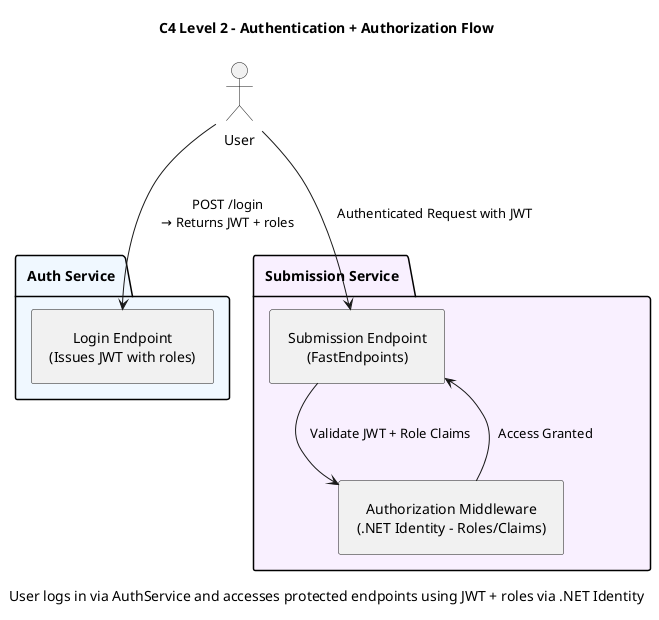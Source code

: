 @startuml AuthLoginFlow_C4_Level2

skinparam componentStyle rectangle
skinparam defaultTextAlignment center
skinparam shadowing false
skinparam padding 8
'skinparam linetype ortho

title C4 Level 2 – Authentication + Authorization Flow
caption User logs in via AuthService and accesses protected endpoints using JWT + roles via .NET Identity

actor "User" as Client

package "Auth Service" #F0F8FF {
  [Login Endpoint\n(Issues JWT with roles)] as Login
}

package "Submission Service" #F9F0FF {
  [Submission Endpoint\n(FastEndpoints)] as SubAPI
  [Authorization Middleware\n(.NET Identity – Roles/Claims)] as AuthZ
}

' Login flow
Client --> Login : POST /login\n→ Returns JWT + roles

' Access flow
Client --> SubAPI : Authenticated Request with JWT
SubAPI --> AuthZ : Validate JWT + Role Claims
AuthZ --> SubAPI : Access Granted

@enduml
